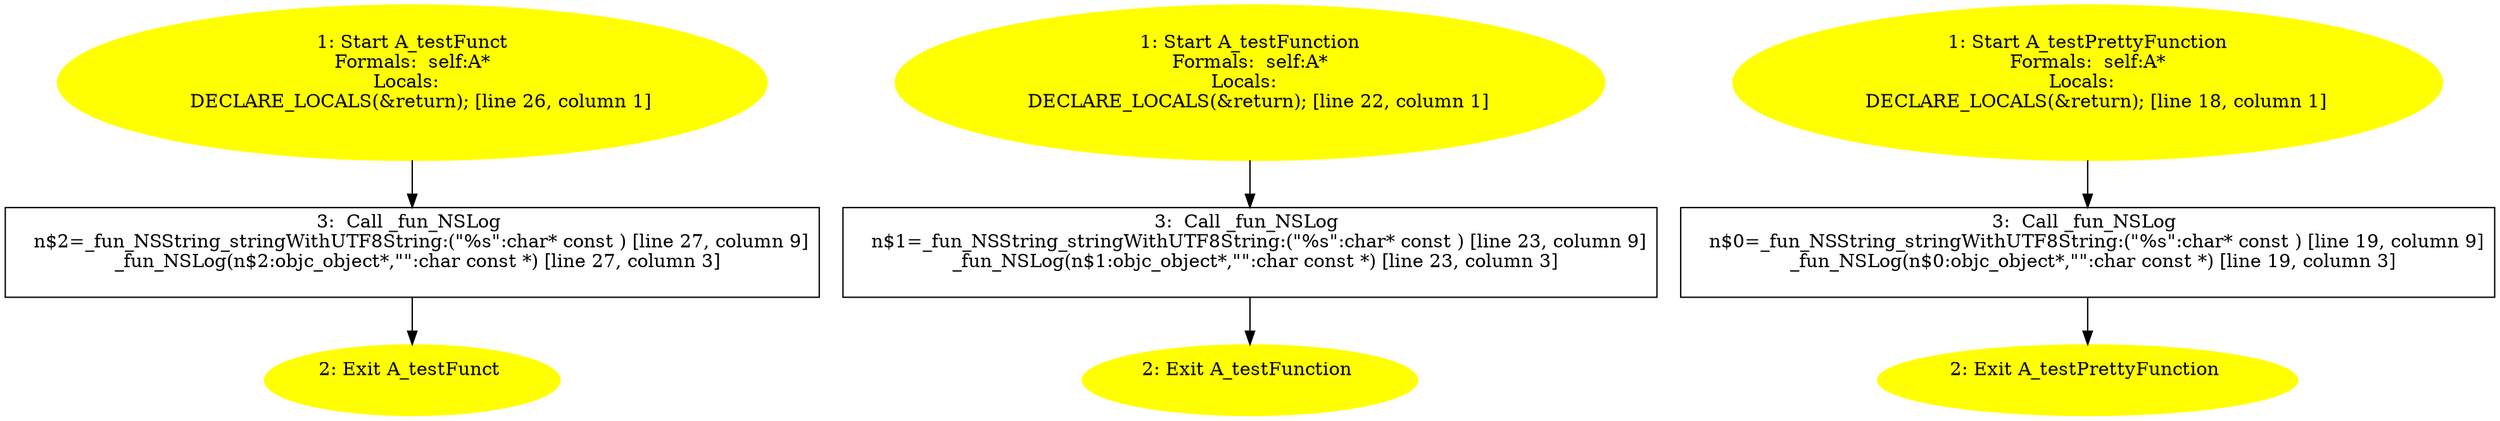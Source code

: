 /* @generated */
digraph cfg {
"testFunct#A#instance.b6c9dae744220d93a4466679814728c1_1" [label="1: Start A_testFunct\nFormals:  self:A*\nLocals:  \n   DECLARE_LOCALS(&return); [line 26, column 1]\n " color=yellow style=filled]
	

	 "testFunct#A#instance.b6c9dae744220d93a4466679814728c1_1" -> "testFunct#A#instance.b6c9dae744220d93a4466679814728c1_3" ;
"testFunct#A#instance.b6c9dae744220d93a4466679814728c1_2" [label="2: Exit A_testFunct \n  " color=yellow style=filled]
	

"testFunct#A#instance.b6c9dae744220d93a4466679814728c1_3" [label="3:  Call _fun_NSLog \n   n$2=_fun_NSString_stringWithUTF8String:(\"%s\":char* const ) [line 27, column 9]\n  _fun_NSLog(n$2:objc_object*,\"\":char const *) [line 27, column 3]\n " shape="box"]
	

	 "testFunct#A#instance.b6c9dae744220d93a4466679814728c1_3" -> "testFunct#A#instance.b6c9dae744220d93a4466679814728c1_2" ;
"testFunction#A#instance.871d68aca55491a71407a8a7ce232a40_1" [label="1: Start A_testFunction\nFormals:  self:A*\nLocals:  \n   DECLARE_LOCALS(&return); [line 22, column 1]\n " color=yellow style=filled]
	

	 "testFunction#A#instance.871d68aca55491a71407a8a7ce232a40_1" -> "testFunction#A#instance.871d68aca55491a71407a8a7ce232a40_3" ;
"testFunction#A#instance.871d68aca55491a71407a8a7ce232a40_2" [label="2: Exit A_testFunction \n  " color=yellow style=filled]
	

"testFunction#A#instance.871d68aca55491a71407a8a7ce232a40_3" [label="3:  Call _fun_NSLog \n   n$1=_fun_NSString_stringWithUTF8String:(\"%s\":char* const ) [line 23, column 9]\n  _fun_NSLog(n$1:objc_object*,\"\":char const *) [line 23, column 3]\n " shape="box"]
	

	 "testFunction#A#instance.871d68aca55491a71407a8a7ce232a40_3" -> "testFunction#A#instance.871d68aca55491a71407a8a7ce232a40_2" ;
"testPrettyFunction#A#instance.bc1e07c1ab96ad96f484a179734bc12e_1" [label="1: Start A_testPrettyFunction\nFormals:  self:A*\nLocals:  \n   DECLARE_LOCALS(&return); [line 18, column 1]\n " color=yellow style=filled]
	

	 "testPrettyFunction#A#instance.bc1e07c1ab96ad96f484a179734bc12e_1" -> "testPrettyFunction#A#instance.bc1e07c1ab96ad96f484a179734bc12e_3" ;
"testPrettyFunction#A#instance.bc1e07c1ab96ad96f484a179734bc12e_2" [label="2: Exit A_testPrettyFunction \n  " color=yellow style=filled]
	

"testPrettyFunction#A#instance.bc1e07c1ab96ad96f484a179734bc12e_3" [label="3:  Call _fun_NSLog \n   n$0=_fun_NSString_stringWithUTF8String:(\"%s\":char* const ) [line 19, column 9]\n  _fun_NSLog(n$0:objc_object*,\"\":char const *) [line 19, column 3]\n " shape="box"]
	

	 "testPrettyFunction#A#instance.bc1e07c1ab96ad96f484a179734bc12e_3" -> "testPrettyFunction#A#instance.bc1e07c1ab96ad96f484a179734bc12e_2" ;
}
